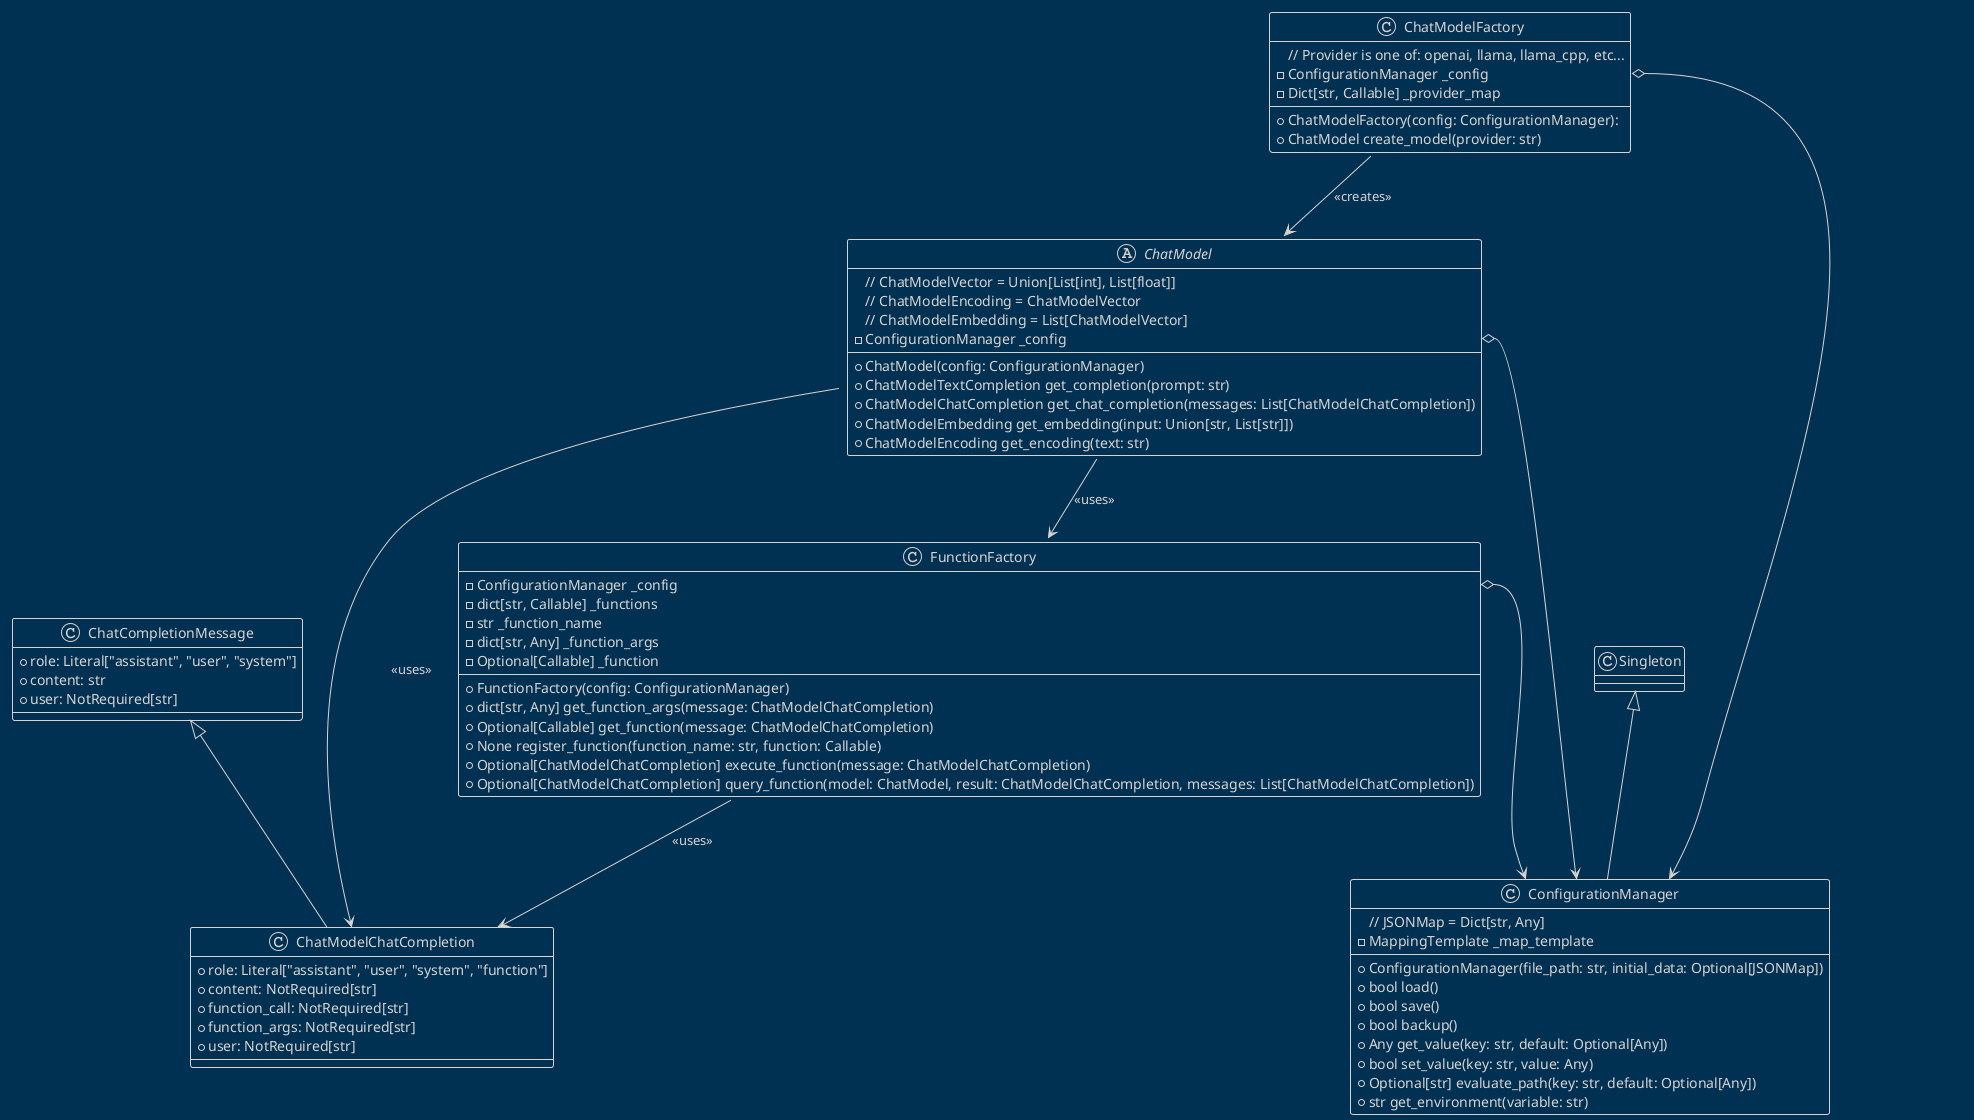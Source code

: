 @startuml ChatModel
!theme blueprint

' docs/diagrams/plantuml/chat_model.puml

class ConfigurationManager extends Singleton {
    // JSONMap = Dict[str, Any]
    - MappingTemplate _map_template
    + ConfigurationManager(file_path: str, initial_data: Optional[JSONMap])
    + bool load()
    + bool save()
    + bool backup()
    + Any get_value(key: str, default: Optional[Any])
    + bool set_value(key: str, value: Any)
    + Optional[str] evaluate_path(key: str, default: Optional[Any])
    + str get_environment(variable: str)
}

class ChatCompletionMessage {
    + role: Literal["assistant", "user", "system"]
    + content: str
    + user: NotRequired[str]
}

class ChatModelChatCompletion extends ChatCompletionMessage {
    + role: Literal["assistant", "user", "system", "function"]
    + content: NotRequired[str]
    + function_call: NotRequired[str]
    + function_args: NotRequired[str]
    + user: NotRequired[str]
}

abstract class ChatModel {
    // ChatModelVector = Union[List[int], List[float]]
    // ChatModelEncoding = ChatModelVector
    // ChatModelEmbedding = List[ChatModelVector]
    - ConfigurationManager _config
    + ChatModel(config: ConfigurationManager)
    + ChatModelTextCompletion get_completion(prompt: str)
    + ChatModelChatCompletion get_chat_completion(messages: List[ChatModelChatCompletion])
    + ChatModelEmbedding get_embedding(input: Union[str, List[str]])
    + ChatModelEncoding get_encoding(text: str)
}

class ChatModelFactory {
    // Provider is one of: openai, llama, llama_cpp, etc...
    - ConfigurationManager _config
    - Dict[str, Callable] _provider_map
    + ChatModelFactory(config: ConfigurationManager):
    + ChatModel create_model(provider: str)
}

class FunctionFactory {
    - ConfigurationManager _config
    - dict[str, Callable] _functions
    - str _function_name
    - dict[str, Any] _function_args
    - Optional[Callable] _function
    + FunctionFactory(config: ConfigurationManager)
    + dict[str, Any] get_function_args(message: ChatModelChatCompletion)
    + Optional[Callable] get_function(message: ChatModelChatCompletion)
    + None register_function(function_name: str, function: Callable)
    + Optional[ChatModelChatCompletion] execute_function(message: ChatModelChatCompletion)
    + Optional[ChatModelChatCompletion] query_function(model: ChatModel, result: ChatModelChatCompletion, messages: List[ChatModelChatCompletion])
}

ChatModelFactory --> ChatModel : <<creates>>
ChatModelFactory::_config o--> ConfigurationManager

ChatModel::_config o--> ConfigurationManager
ChatModel --> ChatModelChatCompletion : <<uses>>

FunctionFactory::_config o--> ConfigurationManager
FunctionFactory --> ChatModelChatCompletion : <<uses>>
ChatModel --> FunctionFactory : <<uses>>
@enduml